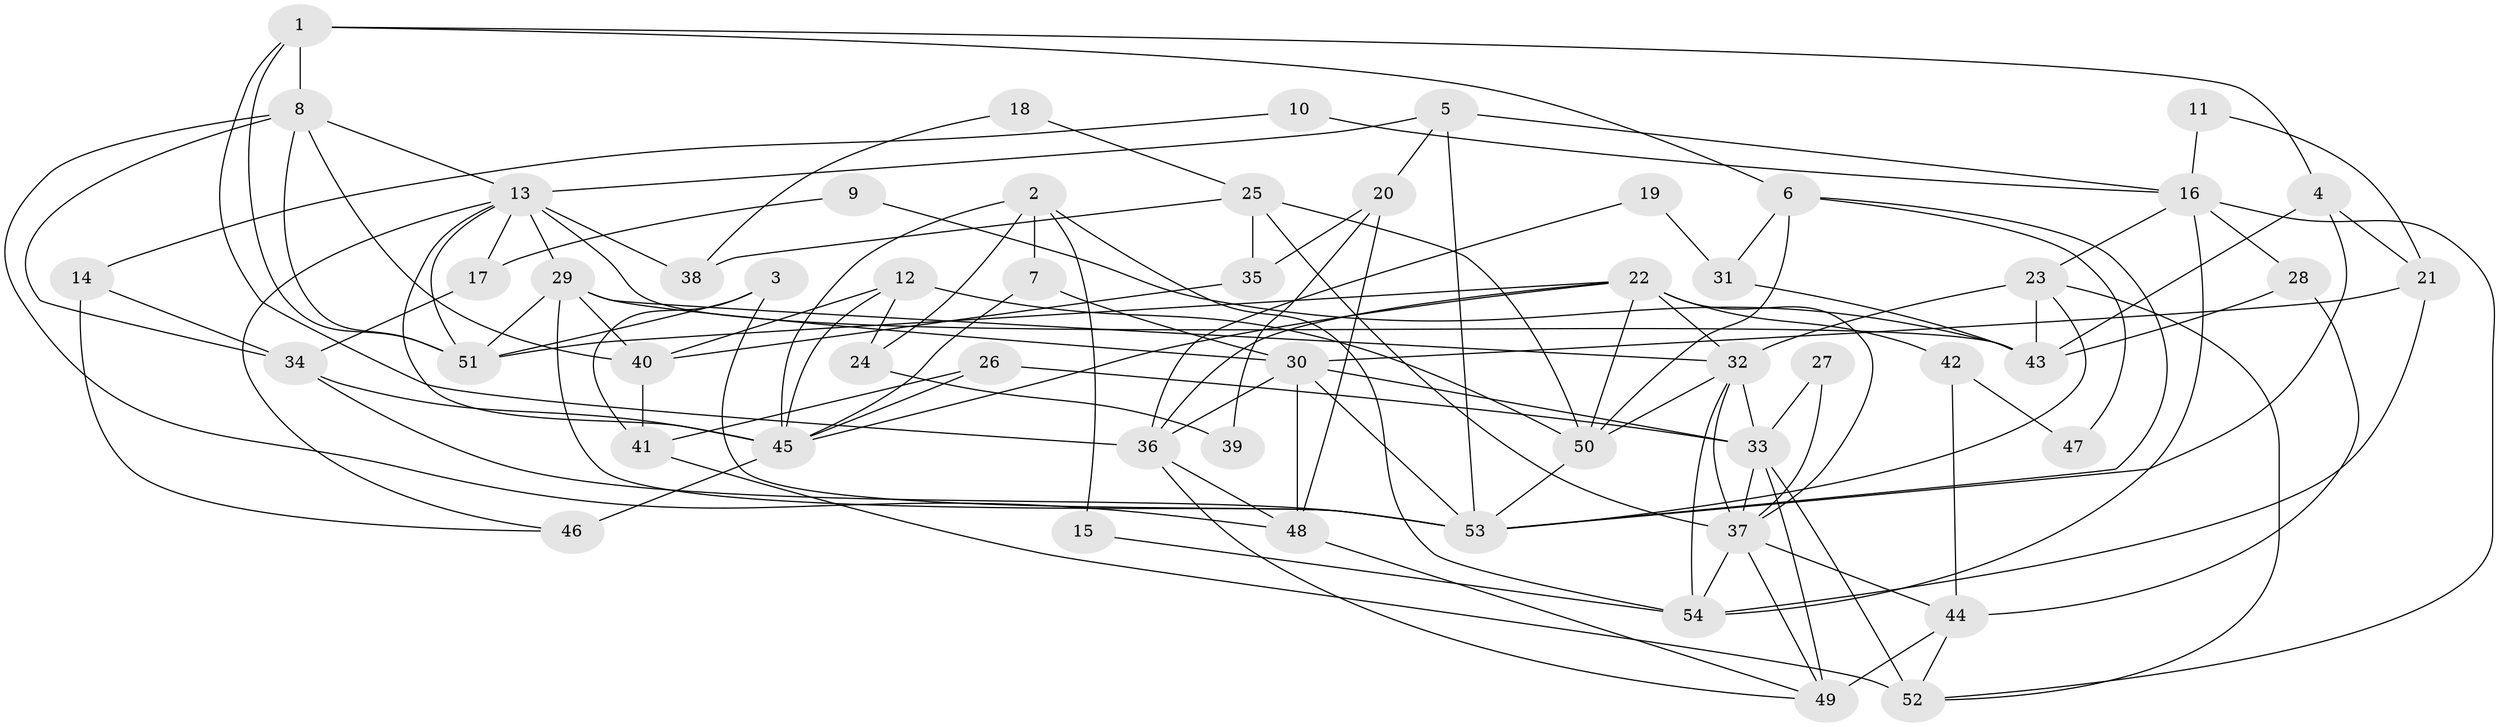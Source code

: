 // original degree distribution, {7: 0.09210526315789473, 4: 0.23684210526315788, 3: 0.2631578947368421, 5: 0.25, 2: 0.14473684210526316, 6: 0.013157894736842105}
// Generated by graph-tools (version 1.1) at 2025/37/03/04/25 23:37:01]
// undirected, 54 vertices, 122 edges
graph export_dot {
  node [color=gray90,style=filled];
  1;
  2;
  3;
  4;
  5;
  6;
  7;
  8;
  9;
  10;
  11;
  12;
  13;
  14;
  15;
  16;
  17;
  18;
  19;
  20;
  21;
  22;
  23;
  24;
  25;
  26;
  27;
  28;
  29;
  30;
  31;
  32;
  33;
  34;
  35;
  36;
  37;
  38;
  39;
  40;
  41;
  42;
  43;
  44;
  45;
  46;
  47;
  48;
  49;
  50;
  51;
  52;
  53;
  54;
  1 -- 4 [weight=1.0];
  1 -- 6 [weight=1.0];
  1 -- 8 [weight=1.0];
  1 -- 36 [weight=1.0];
  1 -- 51 [weight=1.0];
  2 -- 7 [weight=1.0];
  2 -- 15 [weight=1.0];
  2 -- 24 [weight=1.0];
  2 -- 45 [weight=1.0];
  2 -- 54 [weight=1.0];
  3 -- 41 [weight=1.0];
  3 -- 51 [weight=1.0];
  3 -- 53 [weight=1.0];
  4 -- 21 [weight=1.0];
  4 -- 43 [weight=1.0];
  4 -- 53 [weight=1.0];
  5 -- 13 [weight=1.0];
  5 -- 16 [weight=1.0];
  5 -- 20 [weight=1.0];
  5 -- 53 [weight=1.0];
  6 -- 31 [weight=1.0];
  6 -- 47 [weight=1.0];
  6 -- 50 [weight=1.0];
  6 -- 53 [weight=1.0];
  7 -- 30 [weight=1.0];
  7 -- 45 [weight=1.0];
  8 -- 13 [weight=1.0];
  8 -- 34 [weight=1.0];
  8 -- 40 [weight=1.0];
  8 -- 48 [weight=1.0];
  8 -- 51 [weight=2.0];
  9 -- 17 [weight=1.0];
  9 -- 43 [weight=1.0];
  10 -- 14 [weight=1.0];
  10 -- 16 [weight=1.0];
  11 -- 16 [weight=1.0];
  11 -- 21 [weight=1.0];
  12 -- 24 [weight=1.0];
  12 -- 40 [weight=1.0];
  12 -- 45 [weight=1.0];
  12 -- 50 [weight=1.0];
  13 -- 17 [weight=1.0];
  13 -- 29 [weight=1.0];
  13 -- 38 [weight=2.0];
  13 -- 43 [weight=1.0];
  13 -- 45 [weight=1.0];
  13 -- 46 [weight=1.0];
  13 -- 51 [weight=1.0];
  14 -- 34 [weight=1.0];
  14 -- 46 [weight=1.0];
  15 -- 54 [weight=1.0];
  16 -- 23 [weight=1.0];
  16 -- 28 [weight=1.0];
  16 -- 52 [weight=1.0];
  16 -- 54 [weight=1.0];
  17 -- 34 [weight=1.0];
  18 -- 25 [weight=1.0];
  18 -- 38 [weight=1.0];
  19 -- 31 [weight=1.0];
  19 -- 36 [weight=1.0];
  20 -- 35 [weight=1.0];
  20 -- 39 [weight=1.0];
  20 -- 48 [weight=1.0];
  21 -- 30 [weight=1.0];
  21 -- 54 [weight=1.0];
  22 -- 32 [weight=1.0];
  22 -- 36 [weight=1.0];
  22 -- 37 [weight=1.0];
  22 -- 42 [weight=1.0];
  22 -- 45 [weight=2.0];
  22 -- 50 [weight=1.0];
  22 -- 51 [weight=2.0];
  23 -- 32 [weight=1.0];
  23 -- 43 [weight=1.0];
  23 -- 52 [weight=1.0];
  23 -- 53 [weight=1.0];
  24 -- 39 [weight=1.0];
  25 -- 35 [weight=1.0];
  25 -- 37 [weight=1.0];
  25 -- 38 [weight=1.0];
  25 -- 50 [weight=1.0];
  26 -- 33 [weight=1.0];
  26 -- 41 [weight=1.0];
  26 -- 45 [weight=1.0];
  27 -- 33 [weight=1.0];
  27 -- 37 [weight=1.0];
  28 -- 43 [weight=1.0];
  28 -- 44 [weight=1.0];
  29 -- 30 [weight=1.0];
  29 -- 32 [weight=1.0];
  29 -- 40 [weight=1.0];
  29 -- 51 [weight=1.0];
  29 -- 53 [weight=1.0];
  30 -- 33 [weight=1.0];
  30 -- 36 [weight=2.0];
  30 -- 48 [weight=1.0];
  30 -- 53 [weight=1.0];
  31 -- 43 [weight=1.0];
  32 -- 33 [weight=1.0];
  32 -- 37 [weight=1.0];
  32 -- 50 [weight=1.0];
  32 -- 54 [weight=1.0];
  33 -- 37 [weight=1.0];
  33 -- 49 [weight=1.0];
  33 -- 52 [weight=1.0];
  34 -- 45 [weight=1.0];
  34 -- 53 [weight=1.0];
  35 -- 40 [weight=1.0];
  36 -- 48 [weight=1.0];
  36 -- 49 [weight=1.0];
  37 -- 44 [weight=1.0];
  37 -- 49 [weight=1.0];
  37 -- 54 [weight=1.0];
  40 -- 41 [weight=1.0];
  41 -- 52 [weight=2.0];
  42 -- 44 [weight=1.0];
  42 -- 47 [weight=1.0];
  44 -- 49 [weight=2.0];
  44 -- 52 [weight=1.0];
  45 -- 46 [weight=2.0];
  48 -- 49 [weight=1.0];
  50 -- 53 [weight=1.0];
}
